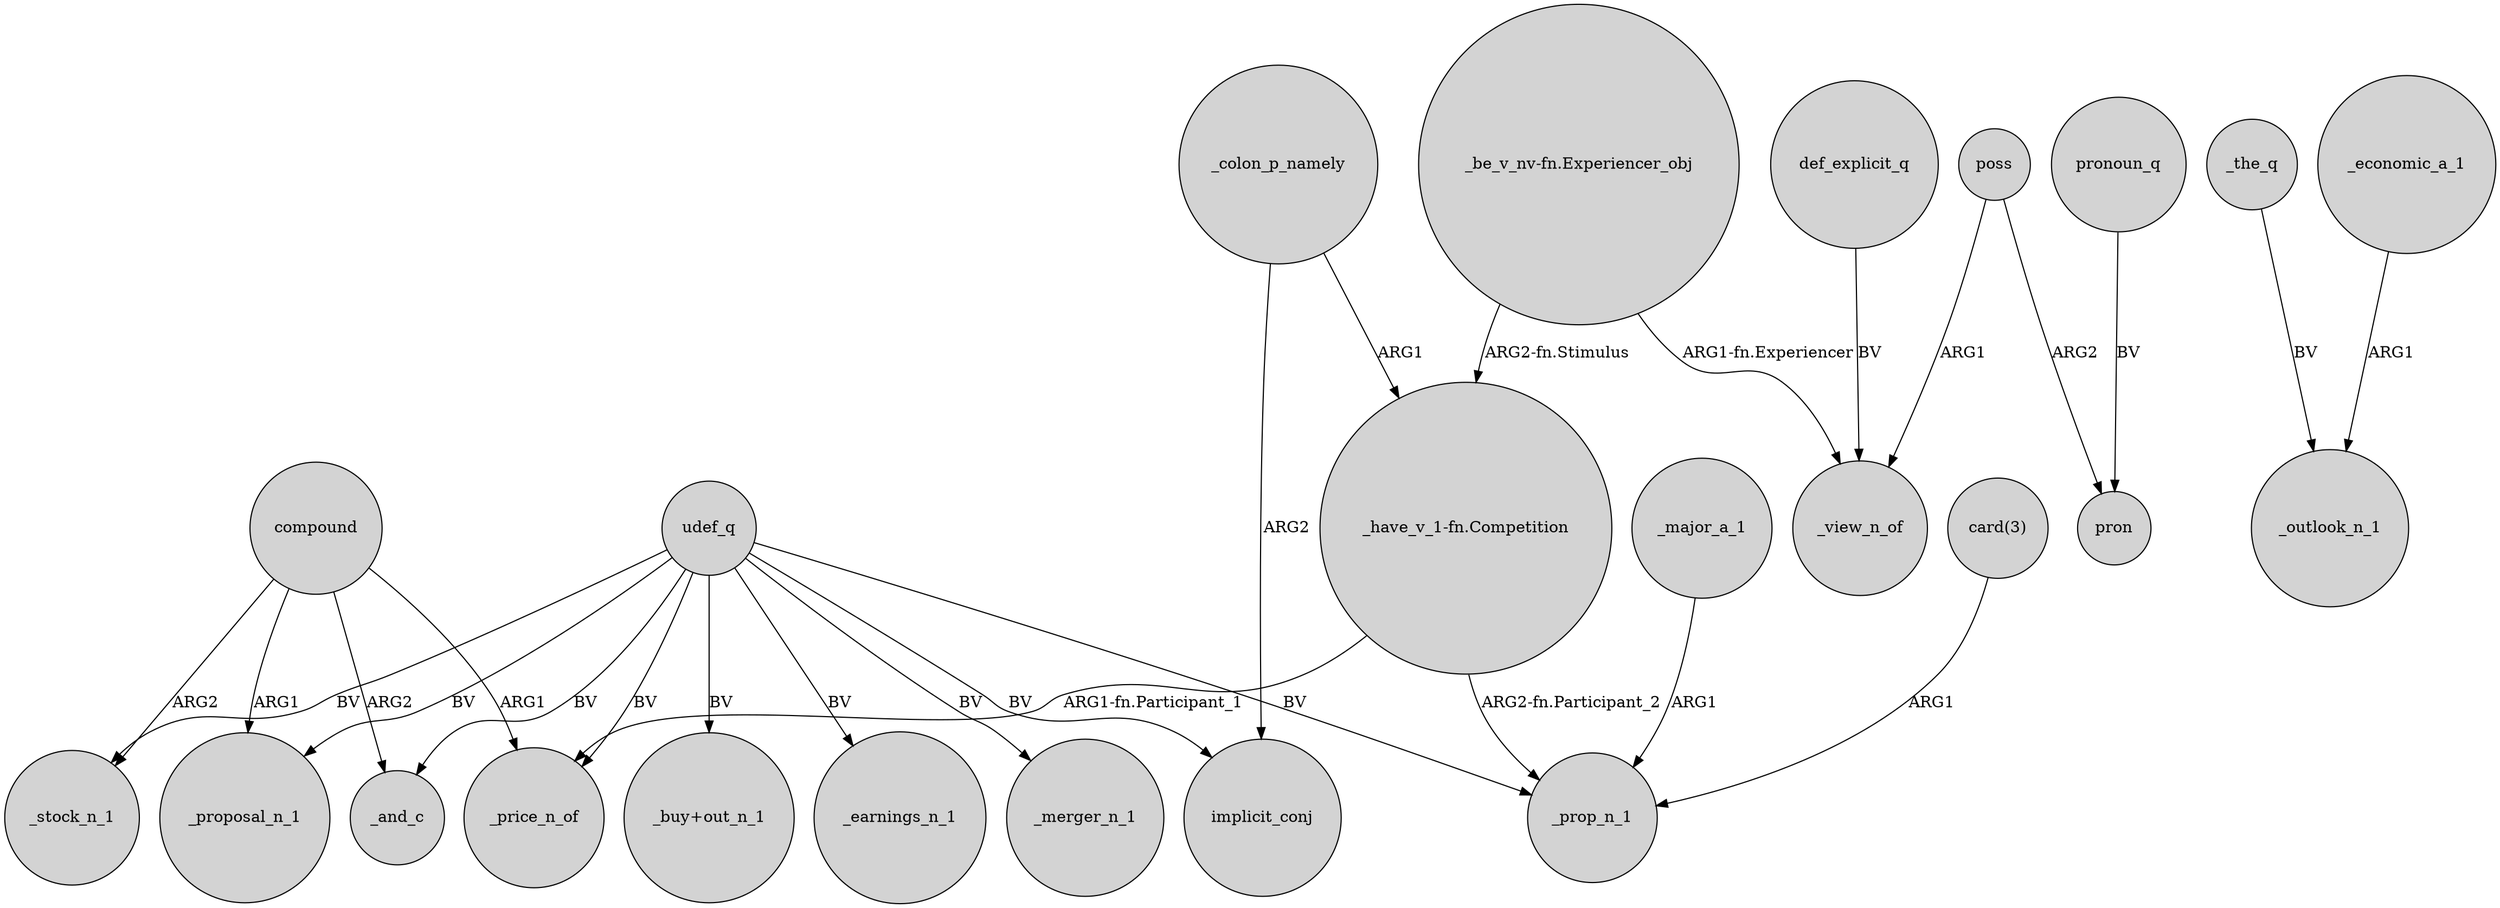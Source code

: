 digraph {
	node [shape=circle style=filled]
	"card(3)" -> _prop_n_1 [label=ARG1]
	_the_q -> _outlook_n_1 [label=BV]
	_colon_p_namely -> "_have_v_1-fn.Competition" [label=ARG1]
	compound -> _proposal_n_1 [label=ARG1]
	udef_q -> _price_n_of [label=BV]
	"_be_v_nv-fn.Experiencer_obj" -> "_have_v_1-fn.Competition" [label="ARG2-fn.Stimulus"]
	"_be_v_nv-fn.Experiencer_obj" -> _view_n_of [label="ARG1-fn.Experiencer"]
	udef_q -> _and_c [label=BV]
	udef_q -> "_buy+out_n_1" [label=BV]
	compound -> _and_c [label=ARG2]
	udef_q -> _prop_n_1 [label=BV]
	pronoun_q -> pron [label=BV]
	def_explicit_q -> _view_n_of [label=BV]
	udef_q -> _stock_n_1 [label=BV]
	poss -> pron [label=ARG2]
	_economic_a_1 -> _outlook_n_1 [label=ARG1]
	udef_q -> _earnings_n_1 [label=BV]
	compound -> _stock_n_1 [label=ARG2]
	poss -> _view_n_of [label=ARG1]
	"_have_v_1-fn.Competition" -> _price_n_of [label="ARG1-fn.Participant_1"]
	_colon_p_namely -> implicit_conj [label=ARG2]
	"_have_v_1-fn.Competition" -> _prop_n_1 [label="ARG2-fn.Participant_2"]
	udef_q -> _proposal_n_1 [label=BV]
	_major_a_1 -> _prop_n_1 [label=ARG1]
	compound -> _price_n_of [label=ARG1]
	udef_q -> _merger_n_1 [label=BV]
	udef_q -> implicit_conj [label=BV]
}
